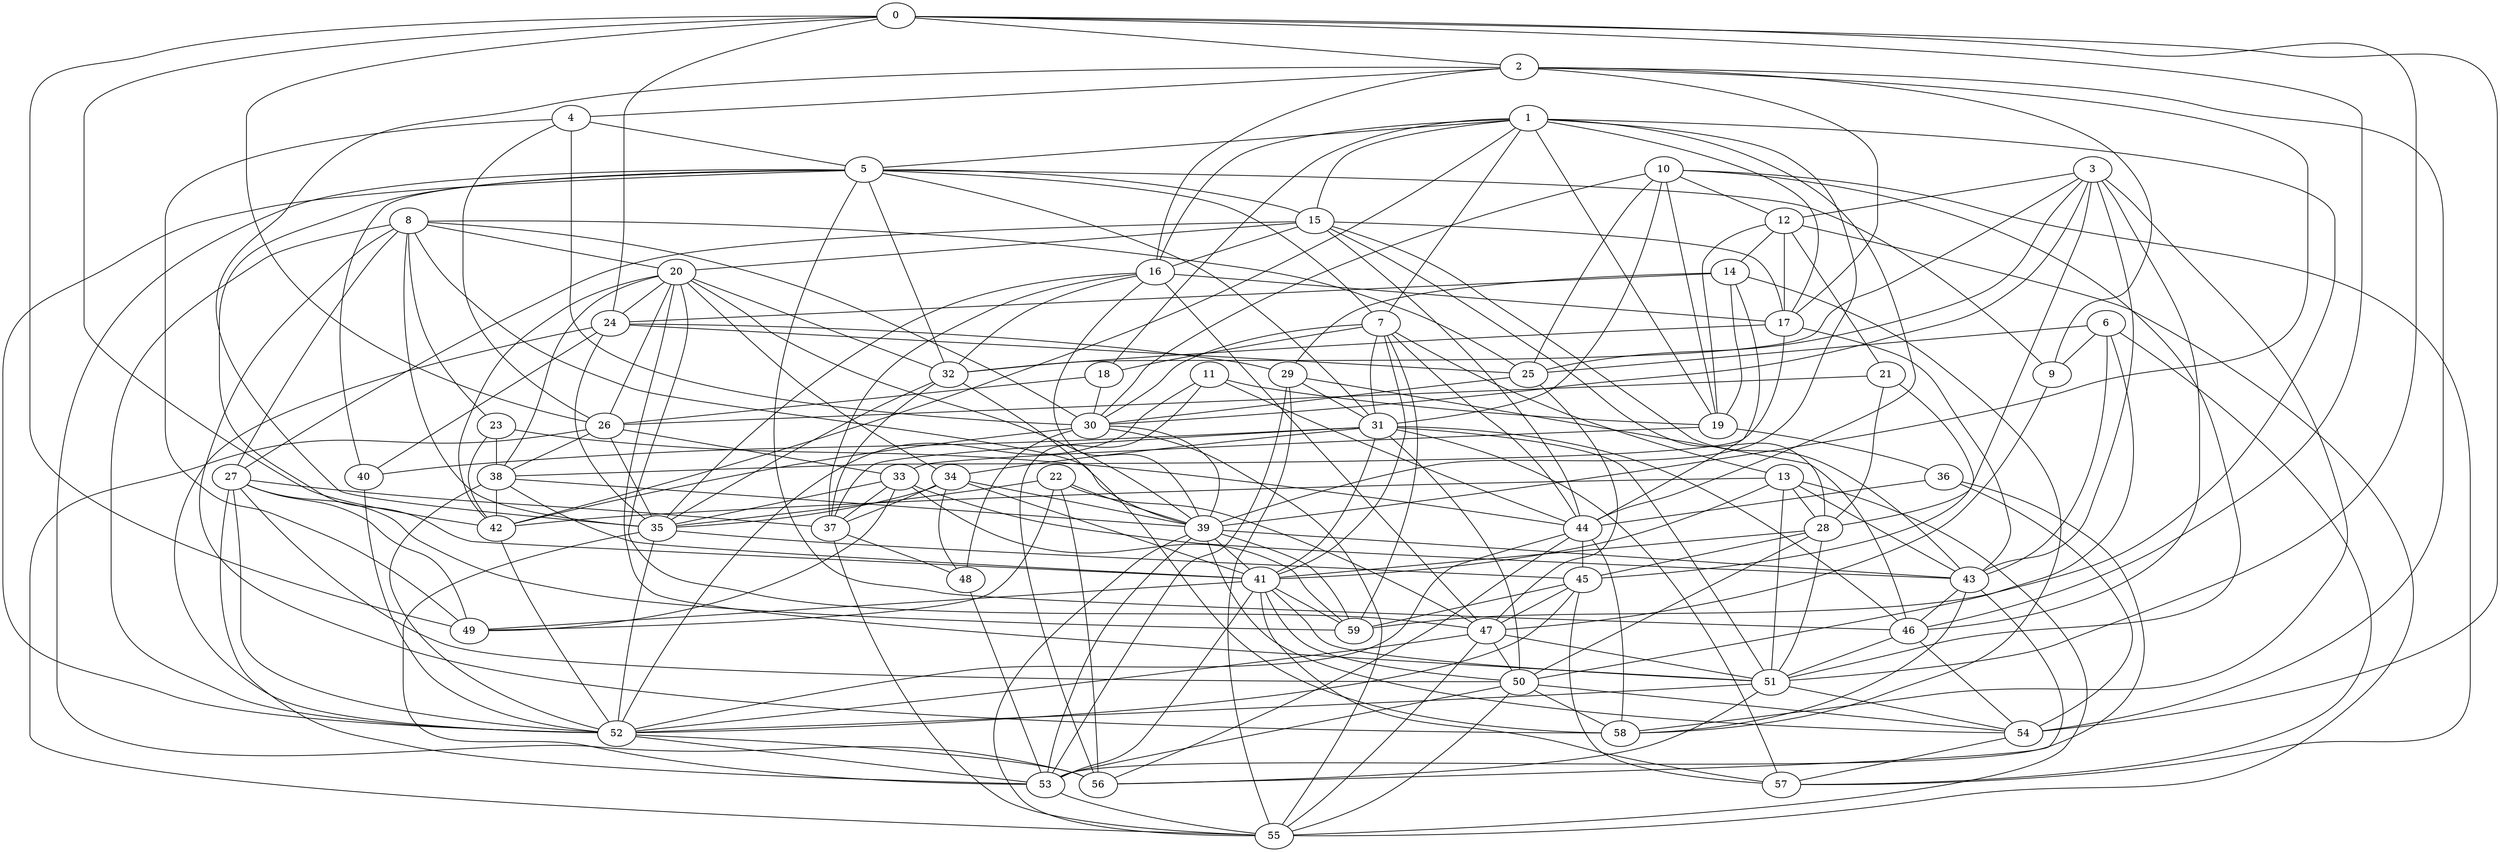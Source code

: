 strict graph "" {
	0	[w=14];
	2	[w=12];
	0 -- 2	[w=-8];
	24	[w=-12];
	0 -- 24	[w=12];
	26	[w=5];
	0 -- 26	[w=-16];
	42	[w=16];
	0 -- 42	[w=9];
	46	[w=8];
	0 -- 46	[w=12];
	49	[w=16];
	0 -- 49	[w=10];
	51	[w=10];
	0 -- 51	[w=9];
	54	[w=-3];
	0 -- 54	[w=-4];
	1	[w=13];
	5	[w=-10];
	1 -- 5	[w=-16];
	7	[w=4];
	1 -- 7	[w=-3];
	15	[w=2];
	1 -- 15	[w=8];
	16	[w=-5];
	1 -- 16	[w=-5];
	17	[w=-6];
	1 -- 17	[w=3];
	18	[w=-16];
	1 -- 18	[w=-10];
	19	[w=-6];
	1 -- 19	[w=-6];
	39	[w=-2];
	1 -- 39	[w=-9];
	1 -- 42	[w=13];
	44	[w=16];
	1 -- 44	[w=-3];
	59	[w=-12];
	1 -- 59	[w=-8];
	4	[w=-2];
	2 -- 4	[w=16];
	9	[w=9];
	2 -- 9	[w=2];
	2 -- 16	[w=-6];
	2 -- 17	[w=7];
	35	[w=-16];
	2 -- 35	[w=7];
	2 -- 39	[w=8];
	2 -- 54	[w=-8];
	3	[w=-12];
	12	[w=13];
	3 -- 12	[w=-16];
	25	[w=-15];
	3 -- 25	[w=3];
	28	[w=-11];
	3 -- 28	[w=-5];
	30	[w=-2];
	3 -- 30	[w=-12];
	32	[w=13];
	3 -- 32	[w=15];
	43	[w=-11];
	3 -- 43	[w=4];
	3 -- 46	[w=6];
	58	[w=3];
	3 -- 58	[w=-16];
	4 -- 5	[w=3];
	4 -- 26	[w=5];
	4 -- 30	[w=13];
	4 -- 49	[w=9];
	5 -- 7	[w=9];
	5 -- 9	[w=13];
	5 -- 15	[w=-11];
	31	[w=-9];
	5 -- 31	[w=-14];
	5 -- 32	[w=2];
	40	[w=9];
	5 -- 40	[w=9];
	41	[w=2];
	5 -- 41	[w=14];
	5 -- 46	[w=-14];
	52	[w=-11];
	5 -- 52	[w=-2];
	56	[w=7];
	5 -- 56	[w=6];
	6	[w=-11];
	6 -- 9	[w=7];
	6 -- 25	[w=10];
	6 -- 43	[w=16];
	50	[w=-15];
	6 -- 50	[w=-8];
	57	[w=-13];
	6 -- 57	[w=7];
	13	[w=-5];
	7 -- 13	[w=-7];
	7 -- 18	[w=5];
	7 -- 30	[w=6];
	7 -- 31	[w=4];
	7 -- 41	[w=-14];
	7 -- 44	[w=4];
	7 -- 59	[w=9];
	8	[w=11];
	20	[w=8];
	8 -- 20	[w=-13];
	23	[w=-6];
	8 -- 23	[w=-2];
	8 -- 25	[w=-15];
	27	[w=-7];
	8 -- 27	[w=12];
	8 -- 30	[w=13];
	8 -- 35	[w=-15];
	8 -- 39	[w=-15];
	8 -- 52	[w=12];
	8 -- 58	[w=4];
	47	[w=-3];
	9 -- 47	[w=4];
	10	[w=14];
	10 -- 12	[w=9];
	10 -- 19	[w=6];
	10 -- 25	[w=11];
	10 -- 30	[w=-7];
	10 -- 31	[w=-4];
	10 -- 51	[w=-5];
	10 -- 57	[w=9];
	11	[w=-10];
	11 -- 19	[w=16];
	11 -- 44	[w=-2];
	11 -- 52	[w=16];
	11 -- 56	[w=10];
	14	[w=8];
	12 -- 14	[w=-10];
	12 -- 17	[w=-4];
	12 -- 19	[w=7];
	21	[w=-10];
	12 -- 21	[w=-16];
	55	[w=-14];
	12 -- 55	[w=8];
	13 -- 28	[w=-8];
	13 -- 41	[w=9];
	13 -- 42	[w=-9];
	13 -- 43	[w=-12];
	13 -- 51	[w=15];
	13 -- 55	[w=-13];
	14 -- 19	[w=-6];
	14 -- 24	[w=-6];
	29	[w=-7];
	14 -- 29	[w=-2];
	14 -- 44	[w=-10];
	14 -- 58	[w=-12];
	15 -- 16	[w=-16];
	15 -- 17	[w=14];
	15 -- 20	[w=2];
	15 -- 27	[w=9];
	15 -- 28	[w=-10];
	15 -- 43	[w=6];
	15 -- 44	[w=-11];
	16 -- 17	[w=5];
	16 -- 32	[w=14];
	16 -- 35	[w=-5];
	37	[w=2];
	16 -- 37	[w=-12];
	16 -- 39	[w=6];
	16 -- 47	[w=6];
	17 -- 32	[w=-4];
	38	[w=-2];
	17 -- 38	[w=3];
	17 -- 43	[w=-16];
	18 -- 26	[w=8];
	18 -- 30	[w=-13];
	33	[w=-15];
	19 -- 33	[w=5];
	36	[w=6];
	19 -- 36	[w=5];
	20 -- 24	[w=4];
	20 -- 26	[w=4];
	20 -- 32	[w=-11];
	34	[w=-8];
	20 -- 34	[w=2];
	20 -- 38	[w=3];
	20 -- 39	[w=8];
	20 -- 42	[w=13];
	20 -- 47	[w=8];
	20 -- 51	[w=-15];
	21 -- 26	[w=5];
	21 -- 28	[w=-2];
	45	[w=-11];
	21 -- 45	[w=10];
	22	[w=14];
	22 -- 35	[w=16];
	22 -- 39	[w=-15];
	22 -- 47	[w=4];
	22 -- 49	[w=5];
	22 -- 56	[w=-14];
	23 -- 38	[w=16];
	23 -- 42	[w=-4];
	23 -- 44	[w=-12];
	24 -- 25	[w=14];
	24 -- 29	[w=8];
	24 -- 35	[w=-14];
	24 -- 40	[w=-13];
	24 -- 52	[w=-4];
	25 -- 30	[w=14];
	25 -- 47	[w=-5];
	26 -- 33	[w=-16];
	26 -- 35	[w=-16];
	26 -- 38	[w=15];
	26 -- 55	[w=-10];
	27 -- 37	[w=-6];
	27 -- 49	[w=-16];
	27 -- 50	[w=11];
	27 -- 52	[w=-11];
	53	[w=15];
	27 -- 53	[w=-16];
	27 -- 59	[w=11];
	28 -- 41	[w=-14];
	28 -- 45	[w=-15];
	28 -- 50	[w=11];
	28 -- 51	[w=-4];
	29 -- 31	[w=10];
	29 -- 46	[w=16];
	29 -- 53	[w=9];
	29 -- 55	[w=-5];
	30 -- 39	[w=8];
	30 -- 42	[w=-8];
	48	[w=4];
	30 -- 48	[w=15];
	30 -- 55	[w=5];
	31 -- 34	[w=-13];
	31 -- 37	[w=4];
	31 -- 40	[w=-9];
	31 -- 41	[w=3];
	31 -- 46	[w=-11];
	31 -- 50	[w=-7];
	31 -- 51	[w=12];
	31 -- 57	[w=4];
	32 -- 35	[w=-5];
	32 -- 37	[w=8];
	32 -- 58	[w=2];
	33 -- 35	[w=6];
	33 -- 37	[w=-3];
	33 -- 43	[w=-5];
	33 -- 49	[w=-4];
	33 -- 59	[w=12];
	34 -- 35	[w=-16];
	34 -- 37	[w=-4];
	34 -- 39	[w=8];
	34 -- 41	[w=11];
	34 -- 48	[w=10];
	35 -- 45	[w=-4];
	35 -- 52	[w=2];
	35 -- 53	[w=6];
	36 -- 44	[w=-12];
	36 -- 53	[w=9];
	36 -- 54	[w=-15];
	37 -- 48	[w=-2];
	37 -- 55	[w=-15];
	38 -- 39	[w=-6];
	38 -- 41	[w=10];
	38 -- 42	[w=12];
	38 -- 52	[w=6];
	39 -- 41	[w=-13];
	39 -- 43	[w=8];
	39 -- 53	[w=-5];
	39 -- 54	[w=3];
	39 -- 55	[w=-6];
	39 -- 59	[w=16];
	40 -- 52	[w=14];
	41 -- 49	[w=-4];
	41 -- 50	[w=-13];
	41 -- 51	[w=-4];
	41 -- 53	[w=4];
	41 -- 57	[w=14];
	41 -- 59	[w=11];
	42 -- 52	[w=7];
	43 -- 46	[w=2];
	43 -- 56	[w=11];
	43 -- 58	[w=10];
	44 -- 45	[w=13];
	44 -- 52	[w=-7];
	44 -- 56	[w=-5];
	44 -- 58	[w=-7];
	45 -- 47	[w=16];
	45 -- 52	[w=8];
	45 -- 57	[w=13];
	45 -- 59	[w=14];
	46 -- 51	[w=2];
	46 -- 54	[w=-8];
	47 -- 50	[w=-12];
	47 -- 51	[w=6];
	47 -- 52	[w=-12];
	47 -- 55	[w=7];
	48 -- 53	[w=4];
	50 -- 53	[w=-16];
	50 -- 54	[w=-6];
	50 -- 55	[w=-14];
	50 -- 58	[w=-15];
	51 -- 52	[w=-16];
	51 -- 54	[w=5];
	51 -- 56	[w=-5];
	52 -- 53	[w=-2];
	52 -- 56	[w=-3];
	53 -- 55	[w=16];
	54 -- 57	[w=-9];
}

